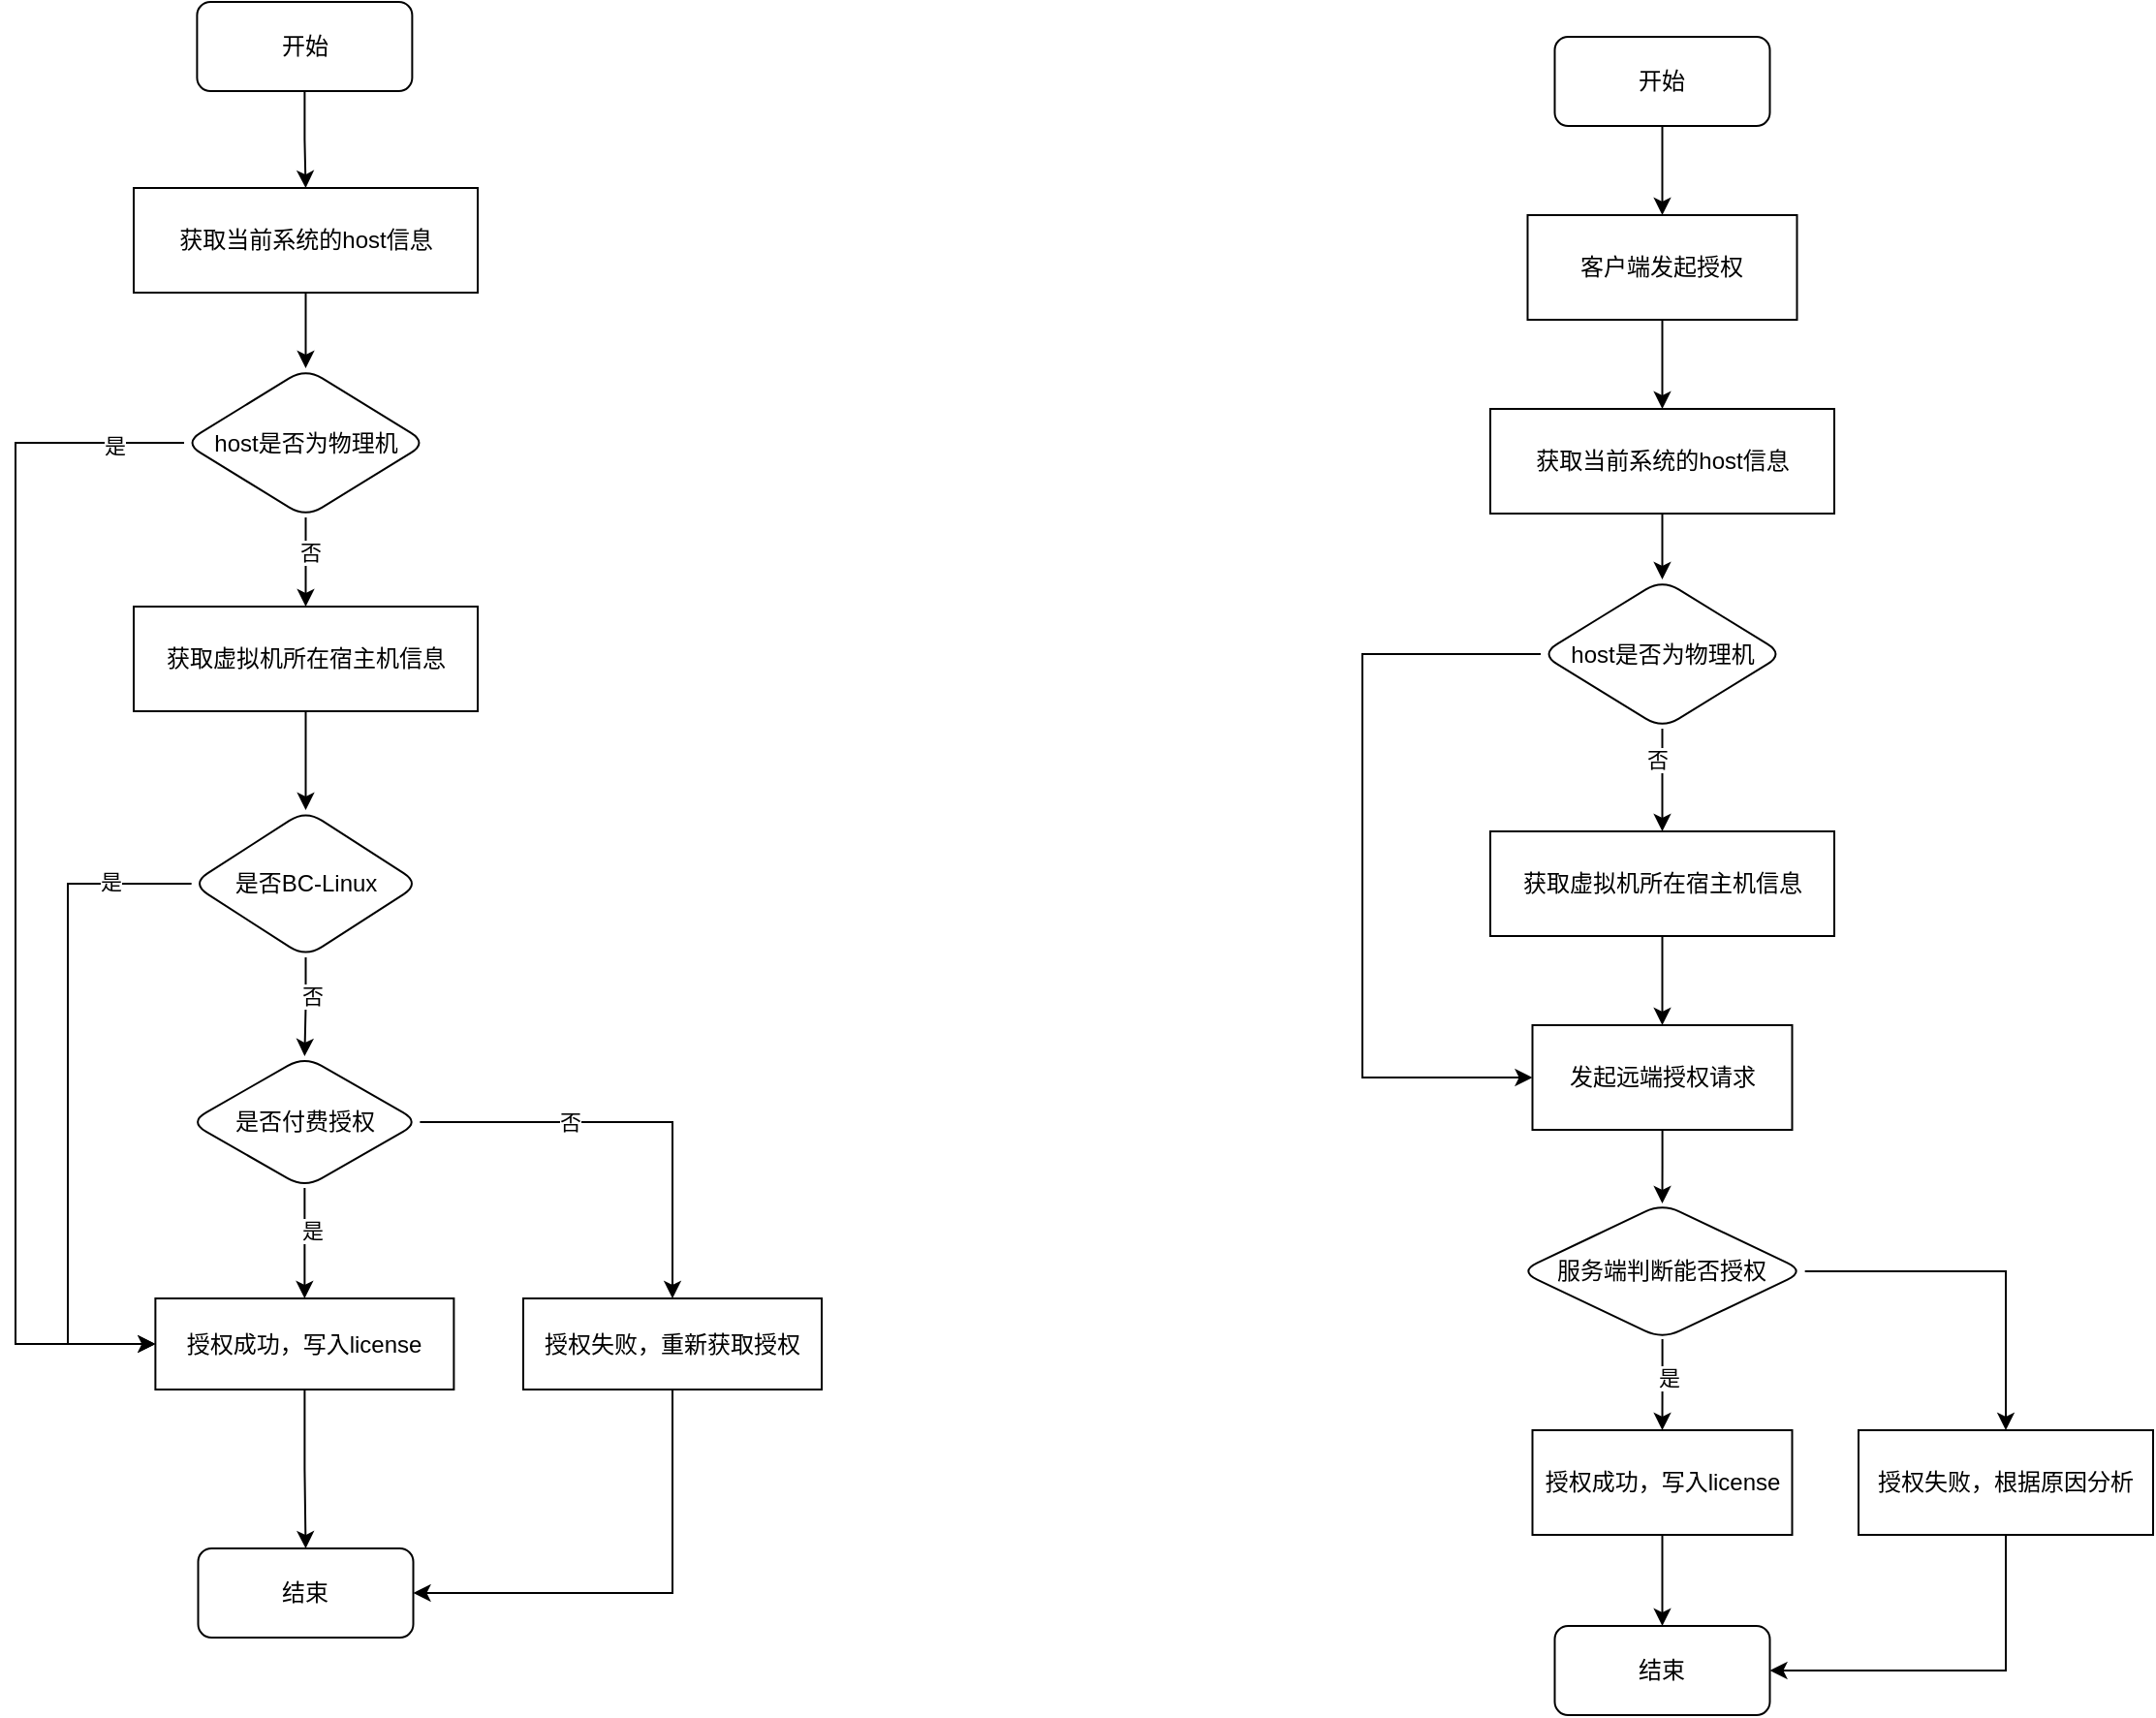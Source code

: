 <mxfile version="28.0.7">
  <diagram id="C5RBs43oDa-KdzZeNtuy" name="Page-1">
    <mxGraphModel dx="1678" dy="986" grid="0" gridSize="10" guides="1" tooltips="1" connect="1" arrows="1" fold="1" page="1" pageScale="1" pageWidth="1920" pageHeight="1200" math="0" shadow="0">
      <root>
        <mxCell id="WIyWlLk6GJQsqaUBKTNV-0" />
        <mxCell id="WIyWlLk6GJQsqaUBKTNV-1" parent="WIyWlLk6GJQsqaUBKTNV-0" />
        <mxCell id="03fVBdrub_5vWcexrPSB-41" value="" style="edgeStyle=orthogonalEdgeStyle;rounded=0;orthogonalLoop=1;jettySize=auto;html=1;entryX=0.5;entryY=0;entryDx=0;entryDy=0;" parent="WIyWlLk6GJQsqaUBKTNV-1" source="03fVBdrub_5vWcexrPSB-33" target="03fVBdrub_5vWcexrPSB-42" edge="1">
          <mxGeometry relative="1" as="geometry">
            <mxPoint x="279.75" y="237" as="targetPoint" />
          </mxGeometry>
        </mxCell>
        <mxCell id="03fVBdrub_5vWcexrPSB-33" value="开始" style="rounded=1;whiteSpace=wrap;html=1;movable=1;resizable=1;rotatable=1;deletable=1;editable=1;locked=0;connectable=1;" parent="WIyWlLk6GJQsqaUBKTNV-1" vertex="1">
          <mxGeometry x="223.69" y="136" width="111" height="46" as="geometry" />
        </mxCell>
        <mxCell id="03fVBdrub_5vWcexrPSB-44" value="" style="edgeStyle=orthogonalEdgeStyle;rounded=0;orthogonalLoop=1;jettySize=auto;html=1;entryX=0.5;entryY=0;entryDx=0;entryDy=0;" parent="WIyWlLk6GJQsqaUBKTNV-1" source="03fVBdrub_5vWcexrPSB-42" target="03fVBdrub_5vWcexrPSB-45" edge="1">
          <mxGeometry relative="1" as="geometry">
            <mxPoint x="279.75" y="303" as="targetPoint" />
          </mxGeometry>
        </mxCell>
        <mxCell id="03fVBdrub_5vWcexrPSB-42" value="获取当前系统的host信息" style="rounded=0;whiteSpace=wrap;html=1;" parent="WIyWlLk6GJQsqaUBKTNV-1" vertex="1">
          <mxGeometry x="191" y="232" width="177.5" height="54" as="geometry" />
        </mxCell>
        <mxCell id="03fVBdrub_5vWcexrPSB-82" style="edgeStyle=orthogonalEdgeStyle;rounded=0;orthogonalLoop=1;jettySize=auto;html=1;" parent="WIyWlLk6GJQsqaUBKTNV-1" source="03fVBdrub_5vWcexrPSB-45" target="03fVBdrub_5vWcexrPSB-68" edge="1">
          <mxGeometry relative="1" as="geometry" />
        </mxCell>
        <mxCell id="03fVBdrub_5vWcexrPSB-102" value="否" style="edgeLabel;html=1;align=center;verticalAlign=middle;resizable=0;points=[];" parent="03fVBdrub_5vWcexrPSB-82" vertex="1" connectable="0">
          <mxGeometry x="-0.217" y="2" relative="1" as="geometry">
            <mxPoint as="offset" />
          </mxGeometry>
        </mxCell>
        <mxCell id="03fVBdrub_5vWcexrPSB-120" style="edgeStyle=orthogonalEdgeStyle;rounded=0;orthogonalLoop=1;jettySize=auto;html=1;entryX=0;entryY=0.5;entryDx=0;entryDy=0;" parent="WIyWlLk6GJQsqaUBKTNV-1" source="03fVBdrub_5vWcexrPSB-45" target="03fVBdrub_5vWcexrPSB-56" edge="1">
          <mxGeometry relative="1" as="geometry">
            <Array as="points">
              <mxPoint x="130" y="364" />
              <mxPoint x="130" y="829" />
            </Array>
          </mxGeometry>
        </mxCell>
        <mxCell id="03fVBdrub_5vWcexrPSB-121" value="是" style="edgeLabel;html=1;align=center;verticalAlign=middle;resizable=0;points=[];" parent="03fVBdrub_5vWcexrPSB-120" vertex="1" connectable="0">
          <mxGeometry x="-0.885" y="1" relative="1" as="geometry">
            <mxPoint as="offset" />
          </mxGeometry>
        </mxCell>
        <mxCell id="03fVBdrub_5vWcexrPSB-45" value="host是否为物理机" style="rhombus;whiteSpace=wrap;html=1;rounded=1;movable=1;resizable=1;rotatable=1;deletable=1;editable=1;locked=0;connectable=1;" parent="WIyWlLk6GJQsqaUBKTNV-1" vertex="1">
          <mxGeometry x="217" y="325" width="125.5" height="77" as="geometry" />
        </mxCell>
        <mxCell id="03fVBdrub_5vWcexrPSB-125" style="edgeStyle=orthogonalEdgeStyle;rounded=0;orthogonalLoop=1;jettySize=auto;html=1;entryX=0.5;entryY=0;entryDx=0;entryDy=0;" parent="WIyWlLk6GJQsqaUBKTNV-1" source="03fVBdrub_5vWcexrPSB-56" target="03fVBdrub_5vWcexrPSB-58" edge="1">
          <mxGeometry relative="1" as="geometry" />
        </mxCell>
        <mxCell id="03fVBdrub_5vWcexrPSB-56" value="授权成功，写入license" style="rounded=0;whiteSpace=wrap;html=1;" parent="WIyWlLk6GJQsqaUBKTNV-1" vertex="1">
          <mxGeometry x="202.19" y="805" width="154" height="47" as="geometry" />
        </mxCell>
        <mxCell id="03fVBdrub_5vWcexrPSB-58" value="结束" style="rounded=1;whiteSpace=wrap;html=1;movable=1;resizable=1;rotatable=1;deletable=1;editable=1;locked=0;connectable=1;" parent="WIyWlLk6GJQsqaUBKTNV-1" vertex="1">
          <mxGeometry x="224.25" y="934" width="111" height="46" as="geometry" />
        </mxCell>
        <mxCell id="03fVBdrub_5vWcexrPSB-73" style="edgeStyle=orthogonalEdgeStyle;rounded=0;orthogonalLoop=1;jettySize=auto;html=1;entryX=0.5;entryY=0;entryDx=0;entryDy=0;" parent="WIyWlLk6GJQsqaUBKTNV-1" source="03fVBdrub_5vWcexrPSB-68" target="03fVBdrub_5vWcexrPSB-70" edge="1">
          <mxGeometry relative="1" as="geometry" />
        </mxCell>
        <mxCell id="03fVBdrub_5vWcexrPSB-68" value="获取虚拟机所在宿主机信息" style="rounded=0;whiteSpace=wrap;html=1;" parent="WIyWlLk6GJQsqaUBKTNV-1" vertex="1">
          <mxGeometry x="191" y="448" width="177.5" height="54" as="geometry" />
        </mxCell>
        <mxCell id="03fVBdrub_5vWcexrPSB-115" style="edgeStyle=orthogonalEdgeStyle;rounded=0;orthogonalLoop=1;jettySize=auto;html=1;entryX=0.5;entryY=0;entryDx=0;entryDy=0;" parent="WIyWlLk6GJQsqaUBKTNV-1" source="03fVBdrub_5vWcexrPSB-70" target="03fVBdrub_5vWcexrPSB-90" edge="1">
          <mxGeometry relative="1" as="geometry" />
        </mxCell>
        <mxCell id="03fVBdrub_5vWcexrPSB-116" value="否" style="edgeLabel;html=1;align=center;verticalAlign=middle;resizable=0;points=[];" parent="03fVBdrub_5vWcexrPSB-115" vertex="1" connectable="0">
          <mxGeometry x="-0.224" y="3" relative="1" as="geometry">
            <mxPoint as="offset" />
          </mxGeometry>
        </mxCell>
        <mxCell id="03fVBdrub_5vWcexrPSB-119" style="edgeStyle=orthogonalEdgeStyle;rounded=0;orthogonalLoop=1;jettySize=auto;html=1;entryX=0;entryY=0.5;entryDx=0;entryDy=0;" parent="WIyWlLk6GJQsqaUBKTNV-1" source="03fVBdrub_5vWcexrPSB-70" target="03fVBdrub_5vWcexrPSB-56" edge="1">
          <mxGeometry relative="1" as="geometry">
            <Array as="points">
              <mxPoint x="157" y="591" />
              <mxPoint x="157" y="829" />
            </Array>
          </mxGeometry>
        </mxCell>
        <mxCell id="03fVBdrub_5vWcexrPSB-122" value="是" style="edgeLabel;html=1;align=center;verticalAlign=middle;resizable=0;points=[];" parent="03fVBdrub_5vWcexrPSB-119" vertex="1" connectable="0">
          <mxGeometry x="-0.759" y="-1" relative="1" as="geometry">
            <mxPoint as="offset" />
          </mxGeometry>
        </mxCell>
        <mxCell id="03fVBdrub_5vWcexrPSB-70" value="是否BC-Linux" style="rhombus;whiteSpace=wrap;html=1;rounded=1;movable=1;resizable=1;rotatable=1;deletable=1;editable=1;locked=0;connectable=1;" parent="WIyWlLk6GJQsqaUBKTNV-1" vertex="1">
          <mxGeometry x="220.82" y="553" width="117.87" height="76" as="geometry" />
        </mxCell>
        <mxCell id="03fVBdrub_5vWcexrPSB-117" style="edgeStyle=orthogonalEdgeStyle;rounded=0;orthogonalLoop=1;jettySize=auto;html=1;entryX=0.5;entryY=0;entryDx=0;entryDy=0;" parent="WIyWlLk6GJQsqaUBKTNV-1" source="03fVBdrub_5vWcexrPSB-90" target="03fVBdrub_5vWcexrPSB-56" edge="1">
          <mxGeometry relative="1" as="geometry">
            <mxPoint x="279.195" y="791" as="targetPoint" />
          </mxGeometry>
        </mxCell>
        <mxCell id="03fVBdrub_5vWcexrPSB-118" value="是" style="edgeLabel;html=1;align=center;verticalAlign=middle;resizable=0;points=[];" parent="03fVBdrub_5vWcexrPSB-117" vertex="1" connectable="0">
          <mxGeometry x="-0.228" y="4" relative="1" as="geometry">
            <mxPoint as="offset" />
          </mxGeometry>
        </mxCell>
        <mxCell id="03fVBdrub_5vWcexrPSB-123" style="edgeStyle=orthogonalEdgeStyle;rounded=0;orthogonalLoop=1;jettySize=auto;html=1;" parent="WIyWlLk6GJQsqaUBKTNV-1" source="03fVBdrub_5vWcexrPSB-90" target="03fVBdrub_5vWcexrPSB-100" edge="1">
          <mxGeometry relative="1" as="geometry" />
        </mxCell>
        <mxCell id="03fVBdrub_5vWcexrPSB-124" value="否" style="edgeLabel;html=1;align=center;verticalAlign=middle;resizable=0;points=[];" parent="03fVBdrub_5vWcexrPSB-123" vertex="1" connectable="0">
          <mxGeometry x="-0.3" relative="1" as="geometry">
            <mxPoint as="offset" />
          </mxGeometry>
        </mxCell>
        <mxCell id="03fVBdrub_5vWcexrPSB-90" value="是否付费授权" style="rhombus;whiteSpace=wrap;html=1;rounded=1;movable=1;resizable=1;rotatable=1;deletable=1;editable=1;locked=0;connectable=1;" parent="WIyWlLk6GJQsqaUBKTNV-1" vertex="1">
          <mxGeometry x="219.7" y="680" width="118.99" height="68" as="geometry" />
        </mxCell>
        <mxCell id="03fVBdrub_5vWcexrPSB-126" style="edgeStyle=orthogonalEdgeStyle;rounded=0;orthogonalLoop=1;jettySize=auto;html=1;entryX=1;entryY=0.5;entryDx=0;entryDy=0;exitX=0.5;exitY=1;exitDx=0;exitDy=0;" parent="WIyWlLk6GJQsqaUBKTNV-1" source="03fVBdrub_5vWcexrPSB-100" target="03fVBdrub_5vWcexrPSB-58" edge="1">
          <mxGeometry relative="1" as="geometry">
            <Array as="points">
              <mxPoint x="469" y="957" />
            </Array>
          </mxGeometry>
        </mxCell>
        <mxCell id="03fVBdrub_5vWcexrPSB-100" value="授权失败，重新获取授权" style="rounded=0;whiteSpace=wrap;html=1;" parent="WIyWlLk6GJQsqaUBKTNV-1" vertex="1">
          <mxGeometry x="392" y="805" width="154" height="47" as="geometry" />
        </mxCell>
        <mxCell id="03fVBdrub_5vWcexrPSB-130" style="edgeStyle=orthogonalEdgeStyle;rounded=0;orthogonalLoop=1;jettySize=auto;html=1;entryX=0.5;entryY=0;entryDx=0;entryDy=0;" parent="WIyWlLk6GJQsqaUBKTNV-1" source="03fVBdrub_5vWcexrPSB-127" target="03fVBdrub_5vWcexrPSB-128" edge="1">
          <mxGeometry relative="1" as="geometry" />
        </mxCell>
        <mxCell id="03fVBdrub_5vWcexrPSB-127" value="开始" style="rounded=1;whiteSpace=wrap;html=1;movable=1;resizable=1;rotatable=1;deletable=1;editable=1;locked=0;connectable=1;" parent="WIyWlLk6GJQsqaUBKTNV-1" vertex="1">
          <mxGeometry x="924.25" y="154" width="111" height="46" as="geometry" />
        </mxCell>
        <mxCell id="03fVBdrub_5vWcexrPSB-131" style="edgeStyle=orthogonalEdgeStyle;rounded=0;orthogonalLoop=1;jettySize=auto;html=1;entryX=0.5;entryY=0;entryDx=0;entryDy=0;" parent="WIyWlLk6GJQsqaUBKTNV-1" source="03fVBdrub_5vWcexrPSB-128" target="03fVBdrub_5vWcexrPSB-129" edge="1">
          <mxGeometry relative="1" as="geometry" />
        </mxCell>
        <mxCell id="03fVBdrub_5vWcexrPSB-128" value="客户端发起授权" style="rounded=0;whiteSpace=wrap;html=1;" parent="WIyWlLk6GJQsqaUBKTNV-1" vertex="1">
          <mxGeometry x="910.25" y="246" width="139" height="54" as="geometry" />
        </mxCell>
        <mxCell id="PbAtpB4LS6FMfQmwPUyH-2" style="edgeStyle=orthogonalEdgeStyle;rounded=0;orthogonalLoop=1;jettySize=auto;html=1;entryX=0.5;entryY=0;entryDx=0;entryDy=0;" edge="1" parent="WIyWlLk6GJQsqaUBKTNV-1" source="03fVBdrub_5vWcexrPSB-129" target="PbAtpB4LS6FMfQmwPUyH-0">
          <mxGeometry relative="1" as="geometry" />
        </mxCell>
        <mxCell id="03fVBdrub_5vWcexrPSB-129" value="获取当前系统的host信息" style="rounded=0;whiteSpace=wrap;html=1;" parent="WIyWlLk6GJQsqaUBKTNV-1" vertex="1">
          <mxGeometry x="891" y="346" width="177.5" height="54" as="geometry" />
        </mxCell>
        <mxCell id="PbAtpB4LS6FMfQmwPUyH-4" style="edgeStyle=orthogonalEdgeStyle;rounded=0;orthogonalLoop=1;jettySize=auto;html=1;entryX=0.5;entryY=0;entryDx=0;entryDy=0;" edge="1" parent="WIyWlLk6GJQsqaUBKTNV-1" source="PbAtpB4LS6FMfQmwPUyH-0" target="PbAtpB4LS6FMfQmwPUyH-3">
          <mxGeometry relative="1" as="geometry" />
        </mxCell>
        <mxCell id="PbAtpB4LS6FMfQmwPUyH-18" value="否" style="edgeLabel;html=1;align=center;verticalAlign=middle;resizable=0;points=[];" vertex="1" connectable="0" parent="PbAtpB4LS6FMfQmwPUyH-4">
          <mxGeometry x="-0.41" y="-3" relative="1" as="geometry">
            <mxPoint as="offset" />
          </mxGeometry>
        </mxCell>
        <mxCell id="PbAtpB4LS6FMfQmwPUyH-20" style="edgeStyle=orthogonalEdgeStyle;rounded=0;orthogonalLoop=1;jettySize=auto;html=1;entryX=0;entryY=0.5;entryDx=0;entryDy=0;" edge="1" parent="WIyWlLk6GJQsqaUBKTNV-1" source="PbAtpB4LS6FMfQmwPUyH-0" target="PbAtpB4LS6FMfQmwPUyH-5">
          <mxGeometry relative="1" as="geometry">
            <Array as="points">
              <mxPoint x="825" y="473" />
              <mxPoint x="825" y="691" />
            </Array>
          </mxGeometry>
        </mxCell>
        <mxCell id="PbAtpB4LS6FMfQmwPUyH-0" value="host是否为物理机" style="rhombus;whiteSpace=wrap;html=1;rounded=1;movable=1;resizable=1;rotatable=1;deletable=1;editable=1;locked=0;connectable=1;" vertex="1" parent="WIyWlLk6GJQsqaUBKTNV-1">
          <mxGeometry x="917" y="434" width="125.5" height="77" as="geometry" />
        </mxCell>
        <mxCell id="PbAtpB4LS6FMfQmwPUyH-6" style="edgeStyle=orthogonalEdgeStyle;rounded=0;orthogonalLoop=1;jettySize=auto;html=1;entryX=0.5;entryY=0;entryDx=0;entryDy=0;" edge="1" parent="WIyWlLk6GJQsqaUBKTNV-1" source="PbAtpB4LS6FMfQmwPUyH-3" target="PbAtpB4LS6FMfQmwPUyH-5">
          <mxGeometry relative="1" as="geometry" />
        </mxCell>
        <mxCell id="PbAtpB4LS6FMfQmwPUyH-3" value="获取虚拟机所在宿主机信息" style="rounded=0;whiteSpace=wrap;html=1;" vertex="1" parent="WIyWlLk6GJQsqaUBKTNV-1">
          <mxGeometry x="891" y="564" width="177.5" height="54" as="geometry" />
        </mxCell>
        <mxCell id="PbAtpB4LS6FMfQmwPUyH-10" style="edgeStyle=orthogonalEdgeStyle;rounded=0;orthogonalLoop=1;jettySize=auto;html=1;entryX=0.5;entryY=0;entryDx=0;entryDy=0;" edge="1" parent="WIyWlLk6GJQsqaUBKTNV-1" source="PbAtpB4LS6FMfQmwPUyH-5" target="PbAtpB4LS6FMfQmwPUyH-9">
          <mxGeometry relative="1" as="geometry" />
        </mxCell>
        <mxCell id="PbAtpB4LS6FMfQmwPUyH-5" value="发起远端授权请求" style="rounded=0;whiteSpace=wrap;html=1;" vertex="1" parent="WIyWlLk6GJQsqaUBKTNV-1">
          <mxGeometry x="912.75" y="664" width="134" height="54" as="geometry" />
        </mxCell>
        <mxCell id="PbAtpB4LS6FMfQmwPUyH-14" style="edgeStyle=orthogonalEdgeStyle;rounded=0;orthogonalLoop=1;jettySize=auto;html=1;entryX=0.5;entryY=0;entryDx=0;entryDy=0;" edge="1" parent="WIyWlLk6GJQsqaUBKTNV-1" source="PbAtpB4LS6FMfQmwPUyH-8" target="PbAtpB4LS6FMfQmwPUyH-13">
          <mxGeometry relative="1" as="geometry" />
        </mxCell>
        <mxCell id="PbAtpB4LS6FMfQmwPUyH-8" value="授权成功，写入license" style="rounded=0;whiteSpace=wrap;html=1;" vertex="1" parent="WIyWlLk6GJQsqaUBKTNV-1">
          <mxGeometry x="912.75" y="873" width="134" height="54" as="geometry" />
        </mxCell>
        <mxCell id="PbAtpB4LS6FMfQmwPUyH-11" style="edgeStyle=orthogonalEdgeStyle;rounded=0;orthogonalLoop=1;jettySize=auto;html=1;entryX=0.5;entryY=0;entryDx=0;entryDy=0;" edge="1" parent="WIyWlLk6GJQsqaUBKTNV-1" source="PbAtpB4LS6FMfQmwPUyH-9" target="PbAtpB4LS6FMfQmwPUyH-8">
          <mxGeometry relative="1" as="geometry">
            <mxPoint x="979.755" y="883" as="targetPoint" />
          </mxGeometry>
        </mxCell>
        <mxCell id="PbAtpB4LS6FMfQmwPUyH-12" value="是" style="edgeLabel;html=1;align=center;verticalAlign=middle;resizable=0;points=[];" vertex="1" connectable="0" parent="PbAtpB4LS6FMfQmwPUyH-11">
          <mxGeometry x="-0.147" y="3" relative="1" as="geometry">
            <mxPoint as="offset" />
          </mxGeometry>
        </mxCell>
        <mxCell id="PbAtpB4LS6FMfQmwPUyH-15" style="edgeStyle=orthogonalEdgeStyle;rounded=0;orthogonalLoop=1;jettySize=auto;html=1;entryX=0.5;entryY=0;entryDx=0;entryDy=0;" edge="1" parent="WIyWlLk6GJQsqaUBKTNV-1" source="PbAtpB4LS6FMfQmwPUyH-9" target="PbAtpB4LS6FMfQmwPUyH-16">
          <mxGeometry relative="1" as="geometry">
            <mxPoint x="1186" y="883" as="targetPoint" />
          </mxGeometry>
        </mxCell>
        <mxCell id="PbAtpB4LS6FMfQmwPUyH-9" value="服务端判断能否授权" style="rhombus;whiteSpace=wrap;html=1;rounded=1;movable=1;resizable=1;rotatable=1;deletable=1;editable=1;locked=0;connectable=1;" vertex="1" parent="WIyWlLk6GJQsqaUBKTNV-1">
          <mxGeometry x="906.16" y="756" width="147.18" height="70" as="geometry" />
        </mxCell>
        <mxCell id="PbAtpB4LS6FMfQmwPUyH-13" value="结束" style="rounded=1;whiteSpace=wrap;html=1;movable=1;resizable=1;rotatable=1;deletable=1;editable=1;locked=0;connectable=1;" vertex="1" parent="WIyWlLk6GJQsqaUBKTNV-1">
          <mxGeometry x="924.25" y="974" width="111" height="46" as="geometry" />
        </mxCell>
        <mxCell id="PbAtpB4LS6FMfQmwPUyH-17" style="edgeStyle=orthogonalEdgeStyle;rounded=0;orthogonalLoop=1;jettySize=auto;html=1;entryX=1;entryY=0.5;entryDx=0;entryDy=0;exitX=0.5;exitY=1;exitDx=0;exitDy=0;" edge="1" parent="WIyWlLk6GJQsqaUBKTNV-1" source="PbAtpB4LS6FMfQmwPUyH-16" target="PbAtpB4LS6FMfQmwPUyH-13">
          <mxGeometry relative="1" as="geometry" />
        </mxCell>
        <mxCell id="PbAtpB4LS6FMfQmwPUyH-16" value="授权失败，根据原因分析" style="rounded=0;whiteSpace=wrap;html=1;" vertex="1" parent="WIyWlLk6GJQsqaUBKTNV-1">
          <mxGeometry x="1081" y="873" width="152" height="54" as="geometry" />
        </mxCell>
      </root>
    </mxGraphModel>
  </diagram>
</mxfile>
